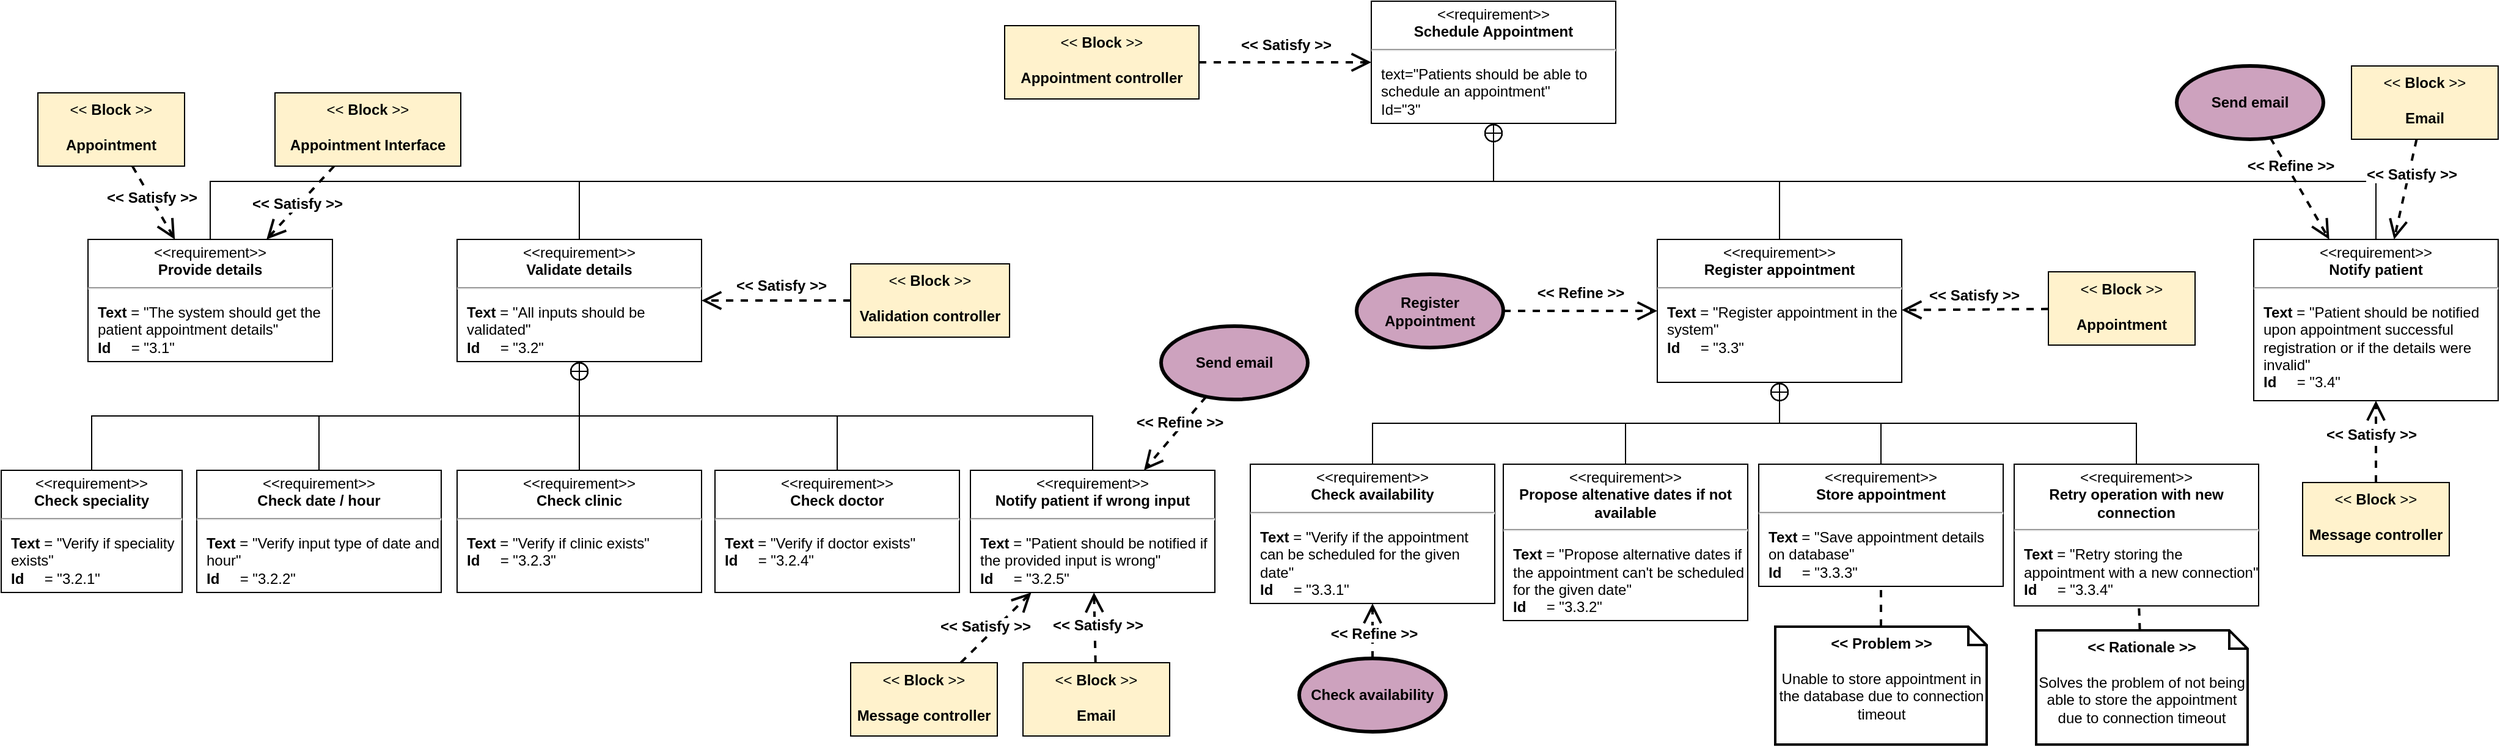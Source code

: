 <mxfile version="24.4.10" type="github">
  <diagram name="Page-1" id="KLMLbkz_-PtjeJySUjGt">
    <mxGraphModel dx="1434" dy="403" grid="0" gridSize="10" guides="1" tooltips="1" connect="1" arrows="1" fold="1" page="0" pageScale="1" pageWidth="827" pageHeight="1169" background="none" math="0" shadow="0">
      <root>
        <mxCell id="0" />
        <mxCell id="1" parent="0" />
        <mxCell id="pco9DQGyCopVpS2-yk5m-1" value="&lt;p style=&quot;margin:0px;margin-top:4px;text-align:center;&quot;&gt;&amp;lt;&amp;lt;requirement&amp;gt;&amp;gt;&lt;br&gt;&lt;b&gt;Schedule Appointment&lt;/b&gt;&lt;/p&gt;&lt;hr&gt;&lt;p&gt;&lt;/p&gt;&lt;p style=&quot;margin:0px;margin-left:8px;text-align:left;&quot;&gt;text=&quot;Patients should be able to schedule an appointment&quot;&lt;br&gt;Id=&quot;3&quot;&lt;/p&gt;" style="shape=rect;overflow=fill;html=1;whiteSpace=wrap;align=center;" parent="1" vertex="1">
          <mxGeometry x="1124" y="671" width="200" height="100" as="geometry" />
        </mxCell>
        <mxCell id="pco9DQGyCopVpS2-yk5m-2" value="" style="endArrow=circlePlus;html=1;rounded=0;strokeWidth=1;endFill=0;entryX=0.5;entryY=1;entryDx=0;entryDy=0;exitX=0.5;exitY=0;exitDx=0;exitDy=0;edgeStyle=orthogonalEdgeStyle;" parent="1" source="pco9DQGyCopVpS2-yk5m-18" target="pco9DQGyCopVpS2-yk5m-1" edge="1">
          <mxGeometry width="50" height="50" relative="1" as="geometry">
            <mxPoint x="1227" y="868" as="sourcePoint" />
            <mxPoint x="750" y="777" as="targetPoint" />
          </mxGeometry>
        </mxCell>
        <mxCell id="pco9DQGyCopVpS2-yk5m-3" value="" style="endArrow=circlePlus;html=1;rounded=0;strokeWidth=1;endFill=0;entryX=0.5;entryY=1;entryDx=0;entryDy=0;exitX=0.5;exitY=0;exitDx=0;exitDy=0;edgeStyle=orthogonalEdgeStyle;" parent="1" source="pco9DQGyCopVpS2-yk5m-15" target="pco9DQGyCopVpS2-yk5m-1" edge="1">
          <mxGeometry width="50" height="50" relative="1" as="geometry">
            <mxPoint x="505" y="868" as="sourcePoint" />
            <mxPoint x="704.375" y="805" as="targetPoint" />
          </mxGeometry>
        </mxCell>
        <mxCell id="pco9DQGyCopVpS2-yk5m-4" value="" style="endArrow=circlePlus;html=1;rounded=0;strokeWidth=1;endFill=0;entryX=0.5;entryY=1;entryDx=0;entryDy=0;exitX=0.5;exitY=0;exitDx=0;exitDy=0;edgeStyle=orthogonalEdgeStyle;" parent="1" source="pco9DQGyCopVpS2-yk5m-19" target="pco9DQGyCopVpS2-yk5m-1" edge="1">
          <mxGeometry width="50" height="50" relative="1" as="geometry">
            <mxPoint x="1569" y="868" as="sourcePoint" />
            <mxPoint x="754" y="781" as="targetPoint" />
          </mxGeometry>
        </mxCell>
        <mxCell id="pco9DQGyCopVpS2-yk5m-5" value="" style="endArrow=circlePlus;html=1;rounded=0;strokeWidth=1;endFill=0;entryX=0.5;entryY=1;entryDx=0;entryDy=0;exitX=0.5;exitY=0;exitDx=0;exitDy=0;edgeStyle=orthogonalEdgeStyle;" parent="1" source="pco9DQGyCopVpS2-yk5m-11" target="pco9DQGyCopVpS2-yk5m-15" edge="1">
          <mxGeometry width="50" height="50" relative="1" as="geometry">
            <mxPoint x="243" y="1050" as="sourcePoint" />
            <mxPoint x="610" y="968" as="targetPoint" />
          </mxGeometry>
        </mxCell>
        <mxCell id="pco9DQGyCopVpS2-yk5m-6" value="" style="endArrow=circlePlus;html=1;rounded=0;strokeWidth=1;endFill=0;entryX=0.5;entryY=1;entryDx=0;entryDy=0;exitX=0.5;exitY=0;exitDx=0;exitDy=0;edgeStyle=orthogonalEdgeStyle;" parent="1" source="pco9DQGyCopVpS2-yk5m-12" target="pco9DQGyCopVpS2-yk5m-15" edge="1">
          <mxGeometry width="50" height="50" relative="1" as="geometry">
            <mxPoint x="485" y="1050" as="sourcePoint" />
            <mxPoint x="610" y="968" as="targetPoint" />
          </mxGeometry>
        </mxCell>
        <mxCell id="pco9DQGyCopVpS2-yk5m-7" value="" style="endArrow=circlePlus;html=1;rounded=0;strokeWidth=1;endFill=0;entryX=0.5;entryY=1;entryDx=0;entryDy=0;exitX=0.5;exitY=0;exitDx=0;exitDy=0;edgeStyle=orthogonalEdgeStyle;" parent="1" source="pco9DQGyCopVpS2-yk5m-13" target="pco9DQGyCopVpS2-yk5m-15" edge="1">
          <mxGeometry width="50" height="50" relative="1" as="geometry">
            <mxPoint x="708" y="1050" as="sourcePoint" />
            <mxPoint x="592" y="968" as="targetPoint" />
          </mxGeometry>
        </mxCell>
        <mxCell id="pco9DQGyCopVpS2-yk5m-8" value="" style="endArrow=circlePlus;html=1;rounded=0;strokeWidth=1;endFill=0;exitX=0.5;exitY=0;exitDx=0;exitDy=0;entryX=0.5;entryY=1;entryDx=0;entryDy=0;edgeStyle=orthogonalEdgeStyle;" parent="1" source="pco9DQGyCopVpS2-yk5m-14" target="pco9DQGyCopVpS2-yk5m-15" edge="1">
          <mxGeometry width="50" height="50" relative="1" as="geometry">
            <mxPoint x="997" y="1064" as="sourcePoint" />
            <mxPoint x="732" y="982" as="targetPoint" />
          </mxGeometry>
        </mxCell>
        <mxCell id="pco9DQGyCopVpS2-yk5m-9" value="" style="endArrow=circlePlus;html=1;rounded=0;strokeWidth=1;endFill=0;entryX=0.5;entryY=1;entryDx=0;entryDy=0;exitX=0.5;exitY=0;exitDx=0;exitDy=0;edgeStyle=orthogonalEdgeStyle;" parent="1" source="pco9DQGyCopVpS2-yk5m-16" target="pco9DQGyCopVpS2-yk5m-18" edge="1">
          <mxGeometry width="50" height="50" relative="1" as="geometry">
            <mxPoint x="1116" y="1050" as="sourcePoint" />
            <mxPoint x="1227" y="968" as="targetPoint" />
          </mxGeometry>
        </mxCell>
        <mxCell id="pco9DQGyCopVpS2-yk5m-10" value="" style="endArrow=circlePlus;html=1;rounded=0;strokeWidth=1;endFill=0;entryX=0.5;entryY=1;entryDx=0;entryDy=0;exitX=0.5;exitY=0;exitDx=0;exitDy=0;edgeStyle=orthogonalEdgeStyle;" parent="1" source="pco9DQGyCopVpS2-yk5m-17" target="pco9DQGyCopVpS2-yk5m-18" edge="1">
          <mxGeometry width="50" height="50" relative="1" as="geometry">
            <mxPoint x="1344" y="1050" as="sourcePoint" />
            <mxPoint x="1227" y="968" as="targetPoint" />
          </mxGeometry>
        </mxCell>
        <mxCell id="pco9DQGyCopVpS2-yk5m-11" value="&lt;p style=&quot;margin:0px;margin-top:4px;text-align:center;&quot;&gt;&amp;lt;&amp;lt;requirement&amp;gt;&amp;gt;&lt;br&gt;&lt;b&gt;Check speciality&lt;/b&gt;&lt;/p&gt;&lt;hr&gt;&lt;p&gt;&lt;/p&gt;&lt;p style=&quot;margin:0px;margin-left:8px;text-align:left;&quot;&gt;&lt;b&gt;Text&amp;nbsp;&lt;/b&gt;= &quot;Verify if speciality exists&quot;&lt;br&gt;&lt;b&gt;Id&amp;nbsp; &amp;nbsp; &amp;nbsp;&lt;/b&gt;= &quot;3.2.1&quot;&lt;/p&gt;" style="shape=rect;overflow=fill;html=1;whiteSpace=wrap;align=center;" parent="1" vertex="1">
          <mxGeometry x="3" y="1055" width="148" height="100" as="geometry" />
        </mxCell>
        <mxCell id="pco9DQGyCopVpS2-yk5m-12" value="&lt;p style=&quot;margin:0px;margin-top:4px;text-align:center;&quot;&gt;&amp;lt;&amp;lt;requirement&amp;gt;&amp;gt;&lt;br&gt;&lt;b&gt;Check date / hour&lt;/b&gt;&lt;/p&gt;&lt;hr&gt;&lt;p&gt;&lt;/p&gt;&lt;p style=&quot;margin:0px;margin-left:8px;text-align:left;&quot;&gt;&lt;b&gt;Text&amp;nbsp;&lt;/b&gt;= &quot;Verify input type of date and hour&quot;&lt;br&gt;&lt;b&gt;Id&amp;nbsp; &amp;nbsp; &amp;nbsp;&lt;/b&gt;= &quot;3.2.2&quot;&lt;/p&gt;" style="shape=rect;overflow=fill;html=1;whiteSpace=wrap;align=center;" parent="1" vertex="1">
          <mxGeometry x="163" y="1055" width="200" height="100" as="geometry" />
        </mxCell>
        <mxCell id="pco9DQGyCopVpS2-yk5m-13" value="&lt;p style=&quot;margin:0px;margin-top:4px;text-align:center;&quot;&gt;&amp;lt;&amp;lt;requirement&amp;gt;&amp;gt;&lt;br&gt;&lt;b&gt;Check clinic&lt;/b&gt;&lt;/p&gt;&lt;hr&gt;&lt;p&gt;&lt;/p&gt;&lt;p style=&quot;margin:0px;margin-left:8px;text-align:left;&quot;&gt;&lt;b&gt;Text&amp;nbsp;&lt;/b&gt;= &quot;Verify if clinic exists&quot;&lt;br&gt;&lt;b&gt;Id&amp;nbsp; &amp;nbsp; &amp;nbsp;&lt;/b&gt;= &quot;3.2.3&quot;&lt;/p&gt;" style="shape=rect;overflow=fill;html=1;whiteSpace=wrap;align=center;" parent="1" vertex="1">
          <mxGeometry x="376" y="1055" width="200" height="100" as="geometry" />
        </mxCell>
        <mxCell id="pco9DQGyCopVpS2-yk5m-14" value="&lt;p style=&quot;margin:0px;margin-top:4px;text-align:center;&quot;&gt;&amp;lt;&amp;lt;requirement&amp;gt;&amp;gt;&lt;br&gt;&lt;b&gt;Check doctor&lt;/b&gt;&lt;/p&gt;&lt;hr&gt;&lt;p&gt;&lt;/p&gt;&lt;p style=&quot;margin:0px;margin-left:8px;text-align:left;&quot;&gt;&lt;b&gt;Text&amp;nbsp;&lt;/b&gt;= &quot;Verify if doctor exists&quot;&lt;br&gt;&lt;b&gt;Id&amp;nbsp; &amp;nbsp; &amp;nbsp;&lt;/b&gt;= &quot;3.2.4&quot;&lt;/p&gt;" style="shape=rect;overflow=fill;html=1;whiteSpace=wrap;align=center;" parent="1" vertex="1">
          <mxGeometry x="587" y="1055" width="200" height="100" as="geometry" />
        </mxCell>
        <mxCell id="pco9DQGyCopVpS2-yk5m-15" value="&lt;p style=&quot;margin:0px;margin-top:4px;text-align:center;&quot;&gt;&amp;lt;&amp;lt;requirement&amp;gt;&amp;gt;&lt;br&gt;&lt;b&gt;Validate details&lt;/b&gt;&lt;/p&gt;&lt;hr&gt;&lt;p&gt;&lt;/p&gt;&lt;p style=&quot;margin:0px;margin-left:8px;text-align:left;&quot;&gt;&lt;b&gt;Text&amp;nbsp;&lt;/b&gt;= &quot;All inputs should be validated&quot;&lt;br&gt;&lt;b&gt;Id&amp;nbsp; &amp;nbsp; &amp;nbsp;&lt;/b&gt;= &quot;3.2&quot;&lt;/p&gt;" style="shape=rect;overflow=fill;html=1;whiteSpace=wrap;align=center;" parent="1" vertex="1">
          <mxGeometry x="376" y="866" width="200" height="100" as="geometry" />
        </mxCell>
        <mxCell id="pco9DQGyCopVpS2-yk5m-16" value="&lt;p style=&quot;margin:0px;margin-top:4px;text-align:center;&quot;&gt;&amp;lt;&amp;lt;requirement&amp;gt;&amp;gt;&lt;br&gt;&lt;b&gt;Check availability&lt;/b&gt;&lt;/p&gt;&lt;hr&gt;&lt;p&gt;&lt;/p&gt;&lt;p style=&quot;margin:0px;margin-left:8px;text-align:left;&quot;&gt;&lt;b&gt;Text&amp;nbsp;&lt;/b&gt;= &quot;Verify if the appointment can be scheduled for the given date&quot;&lt;br&gt;&lt;b&gt;Id&amp;nbsp; &amp;nbsp; &amp;nbsp;&lt;/b&gt;= &quot;3.3.1&quot;&lt;/p&gt;" style="shape=rect;overflow=fill;html=1;whiteSpace=wrap;align=center;" parent="1" vertex="1">
          <mxGeometry x="1025" y="1050" width="200" height="114" as="geometry" />
        </mxCell>
        <mxCell id="pco9DQGyCopVpS2-yk5m-17" value="&lt;p style=&quot;margin:0px;margin-top:4px;text-align:center;&quot;&gt;&amp;lt;&amp;lt;requirement&amp;gt;&amp;gt;&lt;br&gt;&lt;b&gt;Store appointment&lt;/b&gt;&lt;/p&gt;&lt;hr&gt;&lt;p&gt;&lt;/p&gt;&lt;p style=&quot;margin:0px;margin-left:8px;text-align:left;&quot;&gt;&lt;b&gt;Text&amp;nbsp;&lt;/b&gt;= &quot;Save appointment details on database&quot;&lt;br&gt;&lt;b&gt;Id&amp;nbsp; &amp;nbsp; &amp;nbsp;&lt;/b&gt;= &quot;3.3.3&quot;&lt;/p&gt;" style="shape=rect;overflow=fill;html=1;whiteSpace=wrap;align=center;" parent="1" vertex="1">
          <mxGeometry x="1441" y="1050" width="200" height="100" as="geometry" />
        </mxCell>
        <mxCell id="pco9DQGyCopVpS2-yk5m-18" value="&lt;p style=&quot;margin:0px;margin-top:4px;text-align:center;&quot;&gt;&amp;lt;&amp;lt;requirement&amp;gt;&amp;gt;&lt;br&gt;&lt;b&gt;Register appointment&lt;/b&gt;&lt;/p&gt;&lt;hr&gt;&lt;p&gt;&lt;/p&gt;&lt;p style=&quot;margin:0px;margin-left:8px;text-align:left;&quot;&gt;&lt;b&gt;Text&amp;nbsp;&lt;/b&gt;= &quot;Register appointment in the system&quot;&lt;br&gt;&lt;b&gt;Id&amp;nbsp; &amp;nbsp; &amp;nbsp;&lt;/b&gt;= &quot;3.3&quot;&lt;/p&gt;" style="shape=rect;overflow=fill;html=1;whiteSpace=wrap;align=center;" parent="1" vertex="1">
          <mxGeometry x="1358" y="866" width="200" height="117" as="geometry" />
        </mxCell>
        <mxCell id="pco9DQGyCopVpS2-yk5m-19" value="&lt;p style=&quot;margin:0px;margin-top:4px;text-align:center;&quot;&gt;&amp;lt;&amp;lt;requirement&amp;gt;&amp;gt;&lt;br&gt;&lt;b&gt;Notify patient&lt;/b&gt;&lt;/p&gt;&lt;hr&gt;&lt;p&gt;&lt;/p&gt;&lt;p style=&quot;margin:0px;margin-left:8px;text-align:left;&quot;&gt;&lt;b&gt;Text&amp;nbsp;&lt;/b&gt;= &quot;Patient should be notified upon appointment successful registration or if the details were invalid&quot;&lt;br&gt;&lt;b&gt;Id&amp;nbsp; &amp;nbsp; &amp;nbsp;&lt;/b&gt;= &quot;3.4&quot;&lt;/p&gt;" style="shape=rect;overflow=fill;html=1;whiteSpace=wrap;align=center;" parent="1" vertex="1">
          <mxGeometry x="1846" y="866" width="200" height="132" as="geometry" />
        </mxCell>
        <mxCell id="pco9DQGyCopVpS2-yk5m-20" value="Check availability" style="shape=ellipse;html=1;strokeWidth=3;fontStyle=1;whiteSpace=wrap;align=center;perimeter=ellipsePerimeter;fillColor=#CDA2BE;" parent="1" vertex="1">
          <mxGeometry x="1065" y="1209" width="120" height="60" as="geometry" />
        </mxCell>
        <mxCell id="pco9DQGyCopVpS2-yk5m-21" value="&lt;font style=&quot;font-size: 12px;&quot;&gt;&lt;b&gt;&amp;lt;&amp;lt; Refine &amp;gt;&amp;gt;&lt;/b&gt;&lt;/font&gt;" style="edgeStyle=none;html=1;endArrow=open;endSize=12;dashed=1;verticalAlign=bottom;rounded=0;strokeWidth=2;" parent="1" source="pco9DQGyCopVpS2-yk5m-20" target="pco9DQGyCopVpS2-yk5m-16" edge="1">
          <mxGeometry x="-0.51" y="-1" width="160" relative="1" as="geometry">
            <mxPoint x="918" y="1233" as="sourcePoint" />
            <mxPoint x="1078" y="1233" as="targetPoint" />
            <mxPoint as="offset" />
          </mxGeometry>
        </mxCell>
        <mxCell id="pco9DQGyCopVpS2-yk5m-22" value="Send email" style="shape=ellipse;html=1;strokeWidth=3;fontStyle=1;whiteSpace=wrap;align=center;perimeter=ellipsePerimeter;fillColor=#CDA2BE;" parent="1" vertex="1">
          <mxGeometry x="1783" y="724" width="120" height="60" as="geometry" />
        </mxCell>
        <mxCell id="pco9DQGyCopVpS2-yk5m-23" value="&lt;font style=&quot;font-size: 12px;&quot;&gt;&lt;b&gt;&amp;lt;&amp;lt; Refine &amp;gt;&amp;gt;&lt;/b&gt;&lt;/font&gt;" style="edgeStyle=none;html=1;endArrow=open;endSize=12;dashed=1;verticalAlign=bottom;rounded=0;strokeWidth=2;" parent="1" source="pco9DQGyCopVpS2-yk5m-22" target="pco9DQGyCopVpS2-yk5m-19" edge="1">
          <mxGeometry x="-0.266" y="-2" width="160" relative="1" as="geometry">
            <mxPoint x="1760" y="1095" as="sourcePoint" />
            <mxPoint x="1946" y="1012" as="targetPoint" />
            <mxPoint as="offset" />
          </mxGeometry>
        </mxCell>
        <mxCell id="pco9DQGyCopVpS2-yk5m-24" value="&lt;p style=&quot;margin:0px;margin-top:4px;text-align:center;&quot;&gt;&amp;lt;&amp;lt;requirement&amp;gt;&amp;gt;&lt;br&gt;&lt;b&gt;Provide details&lt;/b&gt;&lt;/p&gt;&lt;hr&gt;&lt;p&gt;&lt;/p&gt;&lt;p style=&quot;margin:0px;margin-left:8px;text-align:left;&quot;&gt;&lt;b&gt;Text&amp;nbsp;&lt;/b&gt;= &quot;The system should get the patient appointment details&quot;&lt;br&gt;&lt;b&gt;Id&amp;nbsp; &amp;nbsp; &amp;nbsp;&lt;/b&gt;= &quot;3.1&quot;&lt;/p&gt;" style="shape=rect;overflow=fill;html=1;whiteSpace=wrap;align=center;" parent="1" vertex="1">
          <mxGeometry x="74" y="866" width="200" height="100" as="geometry" />
        </mxCell>
        <mxCell id="pco9DQGyCopVpS2-yk5m-25" value="" style="endArrow=circlePlus;html=1;rounded=0;strokeWidth=1;endFill=0;entryX=0.5;entryY=1;entryDx=0;entryDy=0;exitX=0.5;exitY=0;exitDx=0;exitDy=0;edgeStyle=orthogonalEdgeStyle;" parent="1" source="pco9DQGyCopVpS2-yk5m-24" target="pco9DQGyCopVpS2-yk5m-1" edge="1">
          <mxGeometry width="50" height="50" relative="1" as="geometry">
            <mxPoint x="525" y="878" as="sourcePoint" />
            <mxPoint x="1234" y="781" as="targetPoint" />
          </mxGeometry>
        </mxCell>
        <mxCell id="pco9DQGyCopVpS2-yk5m-26" value="&amp;lt;&amp;lt; &lt;b&gt;Block &lt;/b&gt;&amp;gt;&amp;gt;&lt;div&gt;&lt;br&gt;&lt;b&gt;Appointment&lt;/b&gt;&lt;/div&gt;" style="shape=rect;html=1;whiteSpace=wrap;align=center;verticalAlign=top;fillColor=#FFF2CC;" parent="1" vertex="1">
          <mxGeometry x="33" y="746" width="120" height="60" as="geometry" />
        </mxCell>
        <mxCell id="pco9DQGyCopVpS2-yk5m-27" value="&amp;lt;&amp;lt; &lt;b&gt;Block &lt;/b&gt;&amp;gt;&amp;gt;&lt;div&gt;&lt;br&gt;&lt;b&gt;Email&lt;/b&gt;&lt;/div&gt;" style="shape=rect;html=1;whiteSpace=wrap;align=center;verticalAlign=top;fillColor=#FFF2CC;" parent="1" vertex="1">
          <mxGeometry x="1926" y="724" width="120" height="60" as="geometry" />
        </mxCell>
        <mxCell id="pco9DQGyCopVpS2-yk5m-28" value="&lt;font style=&quot;font-size: 12px;&quot;&gt;&lt;b&gt;&amp;lt;&amp;lt; Satisfy &amp;gt;&amp;gt;&lt;/b&gt;&lt;/font&gt;" style="edgeStyle=none;html=1;endArrow=open;endSize=12;dashed=1;verticalAlign=bottom;rounded=0;strokeWidth=2;" parent="1" source="pco9DQGyCopVpS2-yk5m-27" target="pco9DQGyCopVpS2-yk5m-19" edge="1">
          <mxGeometry x="-0.086" y="4" width="160" relative="1" as="geometry">
            <mxPoint x="2006" y="1039" as="sourcePoint" />
            <mxPoint x="2166" y="1039" as="targetPoint" />
            <mxPoint as="offset" />
          </mxGeometry>
        </mxCell>
        <mxCell id="pco9DQGyCopVpS2-yk5m-29" value="&lt;font style=&quot;font-size: 12px;&quot;&gt;&lt;b&gt;&amp;lt;&amp;lt; Satisfy &amp;gt;&amp;gt;&lt;/b&gt;&lt;/font&gt;" style="edgeStyle=none;html=1;endArrow=open;endSize=12;dashed=1;verticalAlign=bottom;rounded=0;strokeWidth=2;" parent="1" source="pco9DQGyCopVpS2-yk5m-26" target="pco9DQGyCopVpS2-yk5m-24" edge="1">
          <mxGeometry x="0.099" y="-4" width="160" relative="1" as="geometry">
            <mxPoint x="14" y="888" as="sourcePoint" />
            <mxPoint x="-124" y="834" as="targetPoint" />
            <mxPoint as="offset" />
          </mxGeometry>
        </mxCell>
        <mxCell id="pco9DQGyCopVpS2-yk5m-30" value="&amp;lt;&amp;lt; &lt;b&gt;Block &lt;/b&gt;&amp;gt;&amp;gt;&lt;div&gt;&lt;br&gt;&lt;b&gt;Validation controller&lt;/b&gt;&lt;/div&gt;" style="shape=rect;html=1;whiteSpace=wrap;align=center;verticalAlign=top;fillColor=#FFF2CC;" parent="1" vertex="1">
          <mxGeometry x="698" y="886" width="130" height="60" as="geometry" />
        </mxCell>
        <mxCell id="pco9DQGyCopVpS2-yk5m-31" value="&lt;font style=&quot;font-size: 12px;&quot;&gt;&lt;b&gt;&amp;lt;&amp;lt; Satisfy &amp;gt;&amp;gt;&lt;/b&gt;&lt;/font&gt;" style="edgeStyle=none;html=1;endArrow=open;endSize=12;dashed=1;verticalAlign=bottom;rounded=0;strokeWidth=2;" parent="1" source="pco9DQGyCopVpS2-yk5m-30" target="pco9DQGyCopVpS2-yk5m-15" edge="1">
          <mxGeometry x="-0.056" y="-3" width="160" relative="1" as="geometry">
            <mxPoint x="702" y="908" as="sourcePoint" />
            <mxPoint x="818" y="908" as="targetPoint" />
            <mxPoint as="offset" />
          </mxGeometry>
        </mxCell>
        <mxCell id="pco9DQGyCopVpS2-yk5m-32" value="&amp;lt;&amp;lt; &lt;b&gt;Block &lt;/b&gt;&amp;gt;&amp;gt;&lt;div&gt;&lt;br&gt;&lt;b&gt;Appointment controller&lt;/b&gt;&lt;/div&gt;" style="shape=rect;html=1;whiteSpace=wrap;align=center;verticalAlign=top;fillColor=#FFF2CC;" parent="1" vertex="1">
          <mxGeometry x="824" y="691" width="159" height="60" as="geometry" />
        </mxCell>
        <mxCell id="pco9DQGyCopVpS2-yk5m-33" value="&lt;font style=&quot;font-size: 12px;&quot;&gt;&lt;b&gt;&amp;lt;&amp;lt; Satisfy &amp;gt;&amp;gt;&lt;/b&gt;&lt;/font&gt;" style="edgeStyle=none;html=1;endArrow=open;endSize=12;dashed=1;verticalAlign=bottom;rounded=0;strokeWidth=2;" parent="1" source="pco9DQGyCopVpS2-yk5m-32" target="pco9DQGyCopVpS2-yk5m-1" edge="1">
          <mxGeometry x="0.007" y="5" width="160" relative="1" as="geometry">
            <mxPoint x="1641.5" y="993" as="sourcePoint" />
            <mxPoint x="1711.5" y="713.742" as="targetPoint" />
            <mxPoint as="offset" />
          </mxGeometry>
        </mxCell>
        <mxCell id="pco9DQGyCopVpS2-yk5m-34" value="&amp;lt;&amp;lt; &lt;b&gt;Block &lt;/b&gt;&amp;gt;&amp;gt;&lt;div&gt;&lt;br&gt;&lt;b&gt;Message controller&lt;/b&gt;&lt;/div&gt;" style="shape=rect;html=1;whiteSpace=wrap;align=center;verticalAlign=top;fillColor=#FFF2CC;" parent="1" vertex="1">
          <mxGeometry x="1886" y="1065" width="120" height="60" as="geometry" />
        </mxCell>
        <mxCell id="pco9DQGyCopVpS2-yk5m-35" value="&lt;font style=&quot;font-size: 12px;&quot;&gt;&lt;b&gt;&amp;lt;&amp;lt; Satisfy &amp;gt;&amp;gt;&lt;/b&gt;&lt;/font&gt;" style="edgeStyle=none;html=1;endArrow=open;endSize=12;dashed=1;verticalAlign=bottom;rounded=0;strokeWidth=2;" parent="1" source="pco9DQGyCopVpS2-yk5m-34" target="pco9DQGyCopVpS2-yk5m-19" edge="1">
          <mxGeometry x="-0.086" y="4" width="160" relative="1" as="geometry">
            <mxPoint x="1976" y="1201" as="sourcePoint" />
            <mxPoint x="2020" y="1107" as="targetPoint" />
            <mxPoint as="offset" />
          </mxGeometry>
        </mxCell>
        <mxCell id="pco9DQGyCopVpS2-yk5m-40" value="&lt;p style=&quot;margin:0px;margin-top:4px;text-align:center;&quot;&gt;&amp;lt;&amp;lt;requirement&amp;gt;&amp;gt;&lt;br&gt;&lt;b&gt;Notify patient if wrong input&lt;/b&gt;&lt;/p&gt;&lt;hr&gt;&lt;p&gt;&lt;/p&gt;&lt;p style=&quot;margin:0px;margin-left:8px;text-align:left;&quot;&gt;&lt;b&gt;Text&amp;nbsp;&lt;/b&gt;= &quot;Patient should be notified if the provided input is wrong&quot;&lt;br&gt;&lt;b&gt;Id&amp;nbsp; &amp;nbsp; &amp;nbsp;&lt;/b&gt;= &quot;3.2.5&quot;&lt;/p&gt;" style="shape=rect;overflow=fill;html=1;whiteSpace=wrap;align=center;" parent="1" vertex="1">
          <mxGeometry x="796" y="1055" width="200" height="100" as="geometry" />
        </mxCell>
        <mxCell id="pco9DQGyCopVpS2-yk5m-41" value="" style="endArrow=circlePlus;html=1;rounded=0;strokeWidth=1;endFill=0;exitX=0.5;exitY=0;exitDx=0;exitDy=0;entryX=0.5;entryY=1;entryDx=0;entryDy=0;edgeStyle=orthogonalEdgeStyle;" parent="1" source="pco9DQGyCopVpS2-yk5m-40" target="pco9DQGyCopVpS2-yk5m-15" edge="1">
          <mxGeometry width="50" height="50" relative="1" as="geometry">
            <mxPoint x="718" y="1065" as="sourcePoint" />
            <mxPoint x="618" y="978" as="targetPoint" />
          </mxGeometry>
        </mxCell>
        <mxCell id="pco9DQGyCopVpS2-yk5m-44" value="Send email" style="shape=ellipse;html=1;strokeWidth=3;fontStyle=1;whiteSpace=wrap;align=center;perimeter=ellipsePerimeter;fillColor=#CDA2BE;" parent="1" vertex="1">
          <mxGeometry x="952" y="937" width="120" height="60" as="geometry" />
        </mxCell>
        <mxCell id="pco9DQGyCopVpS2-yk5m-45" value="&lt;font style=&quot;font-size: 12px;&quot;&gt;&lt;b&gt;&amp;lt;&amp;lt; Refine &amp;gt;&amp;gt;&lt;/b&gt;&lt;/font&gt;" style="edgeStyle=none;html=1;endArrow=open;endSize=12;dashed=1;verticalAlign=bottom;rounded=0;strokeWidth=2;" parent="1" source="pco9DQGyCopVpS2-yk5m-44" target="pco9DQGyCopVpS2-yk5m-40" edge="1">
          <mxGeometry x="-0.056" y="3" width="160" relative="1" as="geometry">
            <mxPoint x="755" y="1269" as="sourcePoint" />
            <mxPoint x="945" y="1184" as="targetPoint" />
            <mxPoint as="offset" />
          </mxGeometry>
        </mxCell>
        <mxCell id="pco9DQGyCopVpS2-yk5m-46" value="&amp;lt;&amp;lt; &lt;b&gt;Block &lt;/b&gt;&amp;gt;&amp;gt;&lt;div&gt;&lt;br&gt;&lt;b&gt;Message controller&lt;/b&gt;&lt;/div&gt;" style="shape=rect;html=1;whiteSpace=wrap;align=center;verticalAlign=top;fillColor=#FFF2CC;" parent="1" vertex="1">
          <mxGeometry x="698" y="1212.5" width="120" height="60" as="geometry" />
        </mxCell>
        <mxCell id="pco9DQGyCopVpS2-yk5m-47" value="&lt;font style=&quot;font-size: 12px;&quot;&gt;&lt;b&gt;&amp;lt;&amp;lt; Satisfy &amp;gt;&amp;gt;&lt;/b&gt;&lt;/font&gt;" style="edgeStyle=none;html=1;endArrow=open;endSize=12;dashed=1;verticalAlign=bottom;rounded=0;strokeWidth=2;" parent="1" source="pco9DQGyCopVpS2-yk5m-46" target="pco9DQGyCopVpS2-yk5m-40" edge="1">
          <mxGeometry x="-0.299" width="160" relative="1" as="geometry">
            <mxPoint x="547" y="1509" as="sourcePoint" />
            <mxPoint x="621" y="1268" as="targetPoint" />
            <mxPoint as="offset" />
          </mxGeometry>
        </mxCell>
        <mxCell id="pco9DQGyCopVpS2-yk5m-48" value="Register Appointment" style="shape=ellipse;html=1;strokeWidth=3;fontStyle=1;whiteSpace=wrap;align=center;perimeter=ellipsePerimeter;fillColor=#CDA2BE;" parent="1" vertex="1">
          <mxGeometry x="1112" y="894.5" width="120" height="60" as="geometry" />
        </mxCell>
        <mxCell id="pco9DQGyCopVpS2-yk5m-49" value="&lt;font style=&quot;font-size: 12px;&quot;&gt;&lt;b&gt;&amp;lt;&amp;lt; Refine &amp;gt;&amp;gt;&lt;/b&gt;&lt;/font&gt;" style="edgeStyle=none;html=1;endArrow=open;endSize=12;dashed=1;verticalAlign=bottom;rounded=0;strokeWidth=2;" parent="1" source="pco9DQGyCopVpS2-yk5m-48" target="pco9DQGyCopVpS2-yk5m-18" edge="1">
          <mxGeometry x="-0.002" y="6" width="160" relative="1" as="geometry">
            <mxPoint x="1078" y="1400" as="sourcePoint" />
            <mxPoint x="1285" y="1317" as="targetPoint" />
            <mxPoint as="offset" />
          </mxGeometry>
        </mxCell>
        <mxCell id="pco9DQGyCopVpS2-yk5m-50" value="&lt;p style=&quot;margin:0px;margin-top:4px;text-align:center;&quot;&gt;&amp;lt;&amp;lt;requirement&amp;gt;&amp;gt;&lt;br&gt;&lt;b&gt;Propose altenative dates if not available&lt;/b&gt;&lt;/p&gt;&lt;hr&gt;&lt;p&gt;&lt;/p&gt;&lt;p style=&quot;margin:0px;margin-left:8px;text-align:left;&quot;&gt;&lt;b&gt;Text&amp;nbsp;&lt;/b&gt;= &quot;Propose alternative dates if the appointment can&#39;t be scheduled for the given date&quot;&lt;br&gt;&lt;b&gt;Id&amp;nbsp; &amp;nbsp; &amp;nbsp;&lt;/b&gt;= &quot;3.3.2&quot;&lt;/p&gt;" style="shape=rect;overflow=fill;html=1;whiteSpace=wrap;align=center;" parent="1" vertex="1">
          <mxGeometry x="1232" y="1050" width="200" height="128" as="geometry" />
        </mxCell>
        <mxCell id="pco9DQGyCopVpS2-yk5m-51" value="" style="endArrow=circlePlus;html=1;rounded=0;strokeWidth=1;endFill=0;entryX=0.5;entryY=1;entryDx=0;entryDy=0;exitX=0.5;exitY=0;exitDx=0;exitDy=0;edgeStyle=orthogonalEdgeStyle;" parent="1" source="pco9DQGyCopVpS2-yk5m-50" target="pco9DQGyCopVpS2-yk5m-18" edge="1">
          <mxGeometry width="50" height="50" relative="1" as="geometry">
            <mxPoint x="1135" y="1060" as="sourcePoint" />
            <mxPoint x="1234" y="995" as="targetPoint" />
          </mxGeometry>
        </mxCell>
        <mxCell id="pco9DQGyCopVpS2-yk5m-52" value="&amp;lt;&amp;lt; &lt;b&gt;Block &lt;/b&gt;&amp;gt;&amp;gt;&lt;div&gt;&lt;br&gt;&lt;b&gt;Email&lt;/b&gt;&lt;/div&gt;" style="shape=rect;html=1;whiteSpace=wrap;align=center;verticalAlign=top;fillColor=#FFF2CC;" parent="1" vertex="1">
          <mxGeometry x="839" y="1212.5" width="120" height="60" as="geometry" />
        </mxCell>
        <mxCell id="pco9DQGyCopVpS2-yk5m-53" value="&lt;font style=&quot;font-size: 12px;&quot;&gt;&lt;b&gt;&amp;lt;&amp;lt; Satisfy &amp;gt;&amp;gt;&lt;/b&gt;&lt;/font&gt;" style="edgeStyle=none;html=1;endArrow=open;endSize=12;dashed=1;verticalAlign=bottom;rounded=0;strokeWidth=2;" parent="1" source="pco9DQGyCopVpS2-yk5m-52" target="pco9DQGyCopVpS2-yk5m-40" edge="1">
          <mxGeometry x="-0.253" y="-2" width="160" relative="1" as="geometry">
            <mxPoint x="785" y="1539" as="sourcePoint" />
            <mxPoint x="829" y="1428" as="targetPoint" />
            <mxPoint as="offset" />
          </mxGeometry>
        </mxCell>
        <mxCell id="FLagMrJH3h0i13YWnTFO-3" value="&amp;lt;&amp;lt; &lt;b&gt;Block &lt;/b&gt;&amp;gt;&amp;gt;&lt;div&gt;&lt;br&gt;&lt;b&gt;Appointment&lt;/b&gt;&lt;/div&gt;" style="shape=rect;html=1;whiteSpace=wrap;align=center;verticalAlign=top;fillColor=#FFF2CC;" parent="1" vertex="1">
          <mxGeometry x="1678" y="892.5" width="120" height="60" as="geometry" />
        </mxCell>
        <mxCell id="FLagMrJH3h0i13YWnTFO-4" value="&lt;font style=&quot;font-size: 12px;&quot;&gt;&lt;b&gt;&amp;lt;&amp;lt; Satisfy &amp;gt;&amp;gt;&lt;/b&gt;&lt;/font&gt;" style="edgeStyle=none;html=1;endArrow=open;endSize=12;dashed=1;verticalAlign=bottom;rounded=0;strokeWidth=2;" parent="1" source="FLagMrJH3h0i13YWnTFO-3" target="pco9DQGyCopVpS2-yk5m-18" edge="1">
          <mxGeometry x="0.006" y="-2" width="160" relative="1" as="geometry">
            <mxPoint x="1836" y="943" as="sourcePoint" />
            <mxPoint x="1689" y="842" as="targetPoint" />
            <mxPoint as="offset" />
          </mxGeometry>
        </mxCell>
        <mxCell id="FLagMrJH3h0i13YWnTFO-5" value="&lt;p style=&quot;margin:0px;margin-top:4px;text-align:center;&quot;&gt;&amp;lt;&amp;lt;requirement&amp;gt;&amp;gt;&lt;br&gt;&lt;b&gt;Retry operation with new connection&lt;/b&gt;&lt;/p&gt;&lt;hr&gt;&lt;p&gt;&lt;/p&gt;&lt;p style=&quot;margin:0px;margin-left:8px;text-align:left;&quot;&gt;&lt;b&gt;Text&amp;nbsp;&lt;/b&gt;= &quot;Retry storing the appointment with a new connection&quot;&lt;br&gt;&lt;b&gt;Id&amp;nbsp; &amp;nbsp; &amp;nbsp;&lt;/b&gt;= &quot;3.3.4&quot;&lt;/p&gt;" style="shape=rect;overflow=fill;html=1;whiteSpace=wrap;align=center;" parent="1" vertex="1">
          <mxGeometry x="1650" y="1050" width="200" height="116" as="geometry" />
        </mxCell>
        <mxCell id="FLagMrJH3h0i13YWnTFO-6" value="" style="endArrow=circlePlus;html=1;rounded=0;strokeWidth=1;endFill=0;entryX=0.5;entryY=1;entryDx=0;entryDy=0;exitX=0.5;exitY=0;exitDx=0;exitDy=0;edgeStyle=orthogonalEdgeStyle;" parent="1" source="FLagMrJH3h0i13YWnTFO-5" target="pco9DQGyCopVpS2-yk5m-18" edge="1">
          <mxGeometry width="50" height="50" relative="1" as="geometry">
            <mxPoint x="1577" y="1060" as="sourcePoint" />
            <mxPoint x="1234" y="995" as="targetPoint" />
          </mxGeometry>
        </mxCell>
        <mxCell id="FLagMrJH3h0i13YWnTFO-9" style="rounded=0;orthogonalLoop=1;jettySize=auto;html=1;endArrow=none;endFill=0;strokeWidth=2;dashed=1;" parent="1" source="FLagMrJH3h0i13YWnTFO-7" target="pco9DQGyCopVpS2-yk5m-17" edge="1">
          <mxGeometry relative="1" as="geometry" />
        </mxCell>
        <mxCell id="FLagMrJH3h0i13YWnTFO-7" value="&lt;span style=&quot;background-color: initial;&quot;&gt;&lt;b&gt;&amp;lt;&amp;lt; Problem &amp;gt;&amp;gt;&lt;/b&gt;&lt;/span&gt;&lt;div&gt;&lt;div style=&quot;font-weight: bold; text-align: left;&quot;&gt;&lt;br&gt;&lt;/div&gt;&lt;div style=&quot;&quot;&gt;Unable to store appointment in the database due to connection timeout&lt;/div&gt;&lt;/div&gt;" style="shape=note;size=15;align=center;spacingLeft=0;html=1;whiteSpace=wrap;verticalAlign=top;strokeWidth=2;" parent="1" vertex="1">
          <mxGeometry x="1454.5" y="1183" width="173" height="96.5" as="geometry" />
        </mxCell>
        <mxCell id="FLagMrJH3h0i13YWnTFO-11" value="&lt;span style=&quot;background-color: initial;&quot;&gt;&lt;b&gt;&amp;lt;&amp;lt; Rationale &amp;gt;&amp;gt;&lt;/b&gt;&lt;/span&gt;&lt;div&gt;&lt;div style=&quot;font-weight: bold; text-align: left;&quot;&gt;&lt;br&gt;&lt;/div&gt;&lt;div style=&quot;&quot;&gt;Solves the problem of not being able to store the appointment due to connection timeout&lt;/div&gt;&lt;/div&gt;" style="shape=note;size=15;align=center;spacingLeft=0;html=1;whiteSpace=wrap;verticalAlign=top;strokeWidth=2;" parent="1" vertex="1">
          <mxGeometry x="1668" y="1186" width="173" height="93.5" as="geometry" />
        </mxCell>
        <mxCell id="FLagMrJH3h0i13YWnTFO-12" style="rounded=0;orthogonalLoop=1;jettySize=auto;html=1;endArrow=none;endFill=0;strokeWidth=2;dashed=1;" parent="1" source="FLagMrJH3h0i13YWnTFO-11" target="FLagMrJH3h0i13YWnTFO-5" edge="1">
          <mxGeometry relative="1" as="geometry">
            <mxPoint x="1760" y="1247" as="sourcePoint" />
            <mxPoint x="1760" y="1176" as="targetPoint" />
          </mxGeometry>
        </mxCell>
        <mxCell id="0z4rVsOYoe5zOINFyjDt-1" value="&amp;lt;&amp;lt; &lt;b&gt;Block &lt;/b&gt;&amp;gt;&amp;gt;&lt;div&gt;&lt;br&gt;&lt;b&gt;Appointment Interface&lt;/b&gt;&lt;/div&gt;" style="shape=rect;html=1;whiteSpace=wrap;align=center;verticalAlign=top;fillColor=#FFF2CC;" parent="1" vertex="1">
          <mxGeometry x="227" y="746" width="152" height="60" as="geometry" />
        </mxCell>
        <mxCell id="0z4rVsOYoe5zOINFyjDt-2" value="&lt;font style=&quot;font-size: 12px;&quot;&gt;&lt;b&gt;&amp;lt;&amp;lt; Satisfy &amp;gt;&amp;gt;&lt;/b&gt;&lt;/font&gt;" style="edgeStyle=none;html=1;endArrow=open;endSize=12;dashed=1;verticalAlign=bottom;rounded=0;strokeWidth=2;" parent="1" source="0z4rVsOYoe5zOINFyjDt-1" target="pco9DQGyCopVpS2-yk5m-24" edge="1">
          <mxGeometry x="0.231" y="5" width="160" relative="1" as="geometry">
            <mxPoint x="-3" y="772" as="sourcePoint" />
            <mxPoint x="113" y="772" as="targetPoint" />
            <mxPoint as="offset" />
          </mxGeometry>
        </mxCell>
      </root>
    </mxGraphModel>
  </diagram>
</mxfile>
